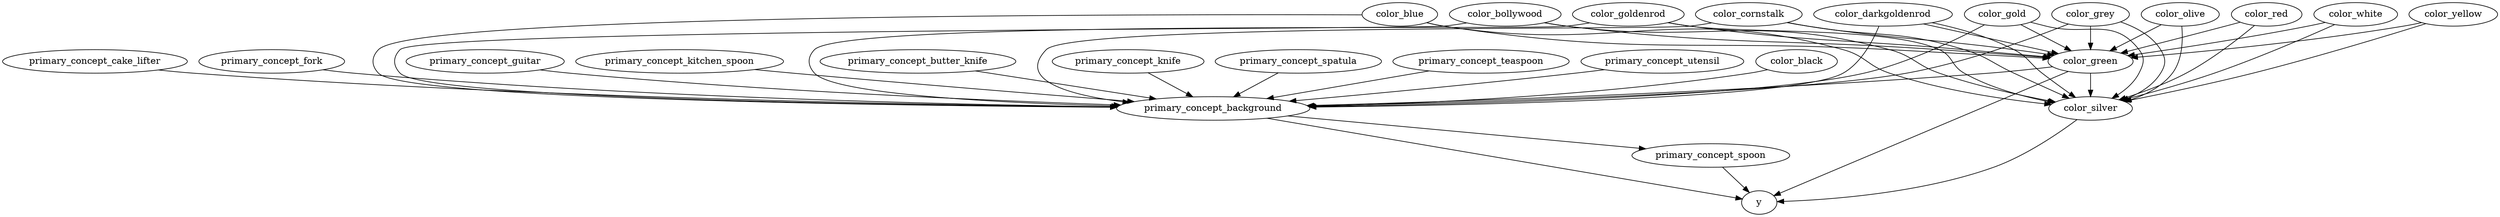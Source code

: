 strict digraph  {
primary_concept_background;
y;
primary_concept_spoon;
color_green;
color_silver;
primary_concept_butter_knife;
primary_concept_cake_lifter;
primary_concept_fork;
primary_concept_guitar;
primary_concept_kitchen_spoon;
primary_concept_knife;
primary_concept_spatula;
primary_concept_teaspoon;
primary_concept_utensil;
color_black;
color_blue;
color_bollywood;
color_cornstalk;
color_darkgoldenrod;
color_gold;
color_goldenrod;
color_grey;
color_olive;
color_red;
color_white;
color_yellow;
primary_concept_background -> y;
primary_concept_background -> primary_concept_spoon;
primary_concept_spoon -> y;
color_green -> y;
color_green -> primary_concept_background;
color_green -> color_silver;
color_silver -> y;
primary_concept_butter_knife -> primary_concept_background;
primary_concept_cake_lifter -> primary_concept_background;
primary_concept_fork -> primary_concept_background;
primary_concept_guitar -> primary_concept_background;
primary_concept_kitchen_spoon -> primary_concept_background;
primary_concept_knife -> primary_concept_background;
primary_concept_spatula -> primary_concept_background;
primary_concept_teaspoon -> primary_concept_background;
primary_concept_utensil -> primary_concept_background;
color_black -> primary_concept_background;
color_blue -> primary_concept_background;
color_blue -> color_green;
color_blue -> color_silver;
color_bollywood -> primary_concept_background;
color_bollywood -> color_green;
color_bollywood -> color_silver;
color_cornstalk -> primary_concept_background;
color_cornstalk -> color_green;
color_cornstalk -> color_silver;
color_darkgoldenrod -> primary_concept_background;
color_darkgoldenrod -> color_green;
color_darkgoldenrod -> color_silver;
color_gold -> primary_concept_background;
color_gold -> color_green;
color_gold -> color_silver;
color_goldenrod -> primary_concept_background;
color_goldenrod -> color_green;
color_goldenrod -> color_silver;
color_grey -> primary_concept_background;
color_grey -> color_green;
color_grey -> color_silver;
color_olive -> color_green;
color_olive -> color_silver;
color_red -> color_green;
color_red -> color_silver;
color_white -> color_green;
color_white -> color_silver;
color_yellow -> color_green;
color_yellow -> color_silver;
}

